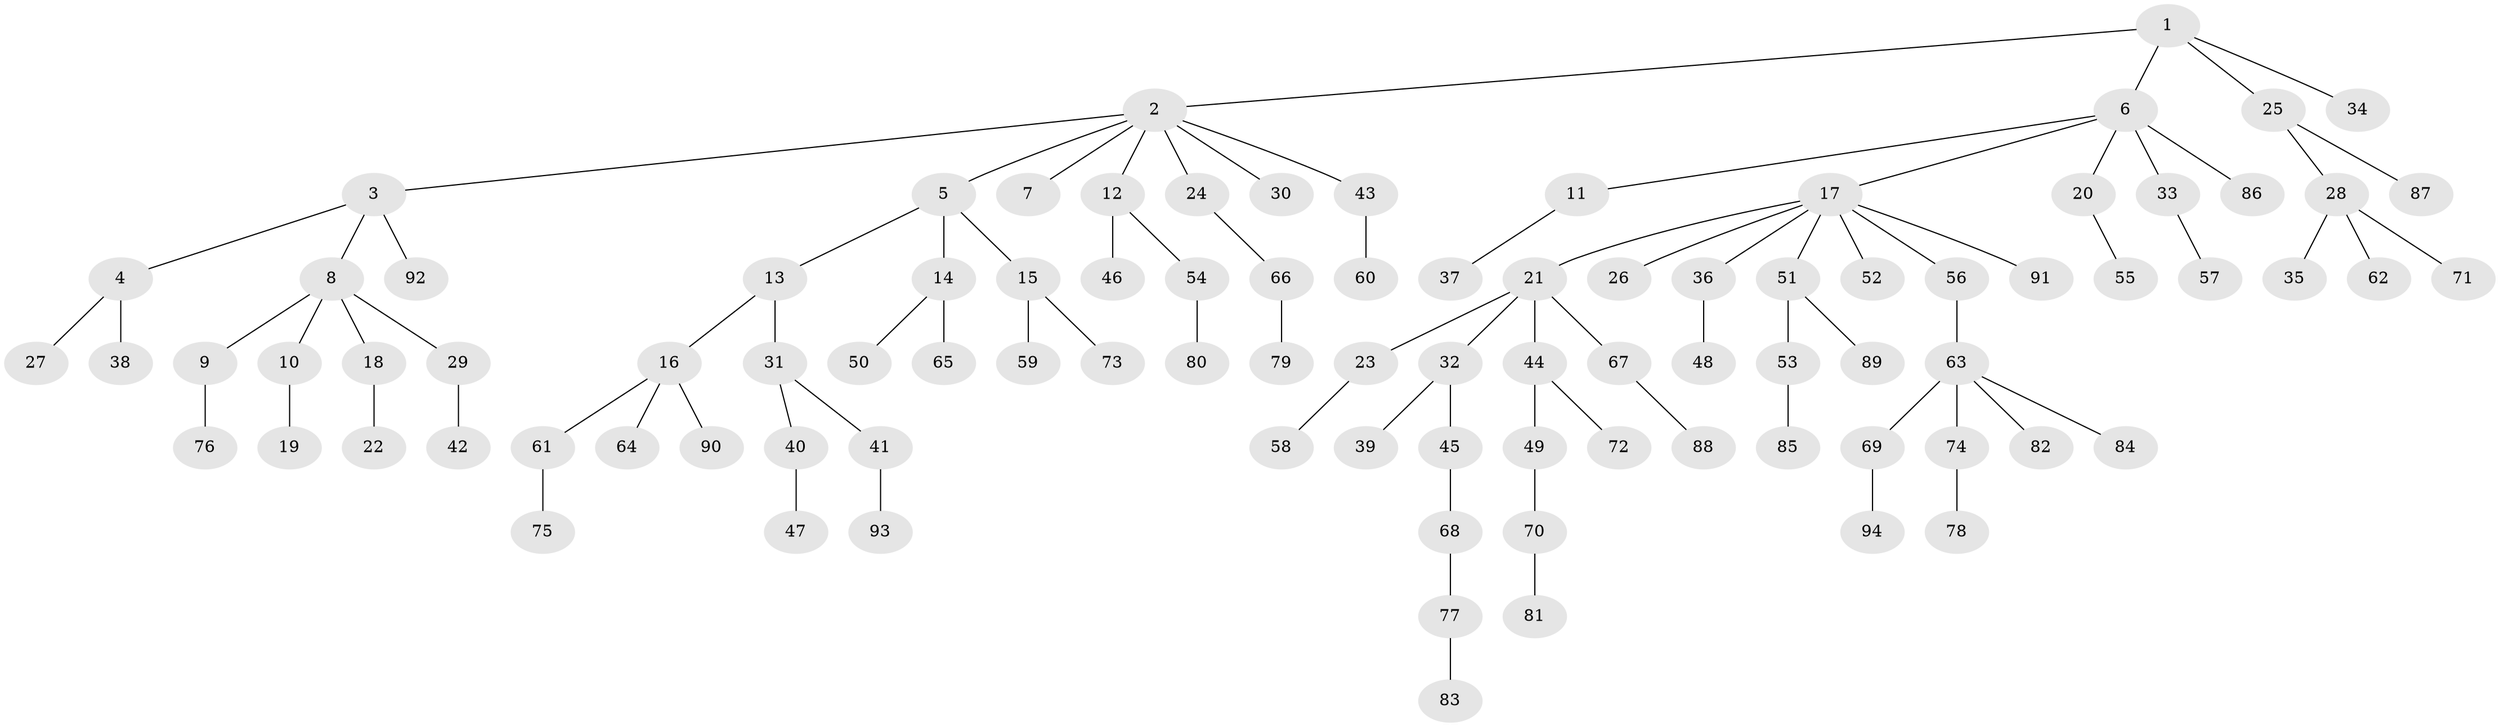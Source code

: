 // coarse degree distribution, {3: 0.0625, 10: 0.015625, 2: 0.171875, 5: 0.046875, 6: 0.03125, 1: 0.625, 4: 0.03125, 7: 0.015625}
// Generated by graph-tools (version 1.1) at 2025/24/03/03/25 07:24:05]
// undirected, 94 vertices, 93 edges
graph export_dot {
graph [start="1"]
  node [color=gray90,style=filled];
  1;
  2;
  3;
  4;
  5;
  6;
  7;
  8;
  9;
  10;
  11;
  12;
  13;
  14;
  15;
  16;
  17;
  18;
  19;
  20;
  21;
  22;
  23;
  24;
  25;
  26;
  27;
  28;
  29;
  30;
  31;
  32;
  33;
  34;
  35;
  36;
  37;
  38;
  39;
  40;
  41;
  42;
  43;
  44;
  45;
  46;
  47;
  48;
  49;
  50;
  51;
  52;
  53;
  54;
  55;
  56;
  57;
  58;
  59;
  60;
  61;
  62;
  63;
  64;
  65;
  66;
  67;
  68;
  69;
  70;
  71;
  72;
  73;
  74;
  75;
  76;
  77;
  78;
  79;
  80;
  81;
  82;
  83;
  84;
  85;
  86;
  87;
  88;
  89;
  90;
  91;
  92;
  93;
  94;
  1 -- 2;
  1 -- 6;
  1 -- 25;
  1 -- 34;
  2 -- 3;
  2 -- 5;
  2 -- 7;
  2 -- 12;
  2 -- 24;
  2 -- 30;
  2 -- 43;
  3 -- 4;
  3 -- 8;
  3 -- 92;
  4 -- 27;
  4 -- 38;
  5 -- 13;
  5 -- 14;
  5 -- 15;
  6 -- 11;
  6 -- 17;
  6 -- 20;
  6 -- 33;
  6 -- 86;
  8 -- 9;
  8 -- 10;
  8 -- 18;
  8 -- 29;
  9 -- 76;
  10 -- 19;
  11 -- 37;
  12 -- 46;
  12 -- 54;
  13 -- 16;
  13 -- 31;
  14 -- 50;
  14 -- 65;
  15 -- 59;
  15 -- 73;
  16 -- 61;
  16 -- 64;
  16 -- 90;
  17 -- 21;
  17 -- 26;
  17 -- 36;
  17 -- 51;
  17 -- 52;
  17 -- 56;
  17 -- 91;
  18 -- 22;
  20 -- 55;
  21 -- 23;
  21 -- 32;
  21 -- 44;
  21 -- 67;
  23 -- 58;
  24 -- 66;
  25 -- 28;
  25 -- 87;
  28 -- 35;
  28 -- 62;
  28 -- 71;
  29 -- 42;
  31 -- 40;
  31 -- 41;
  32 -- 39;
  32 -- 45;
  33 -- 57;
  36 -- 48;
  40 -- 47;
  41 -- 93;
  43 -- 60;
  44 -- 49;
  44 -- 72;
  45 -- 68;
  49 -- 70;
  51 -- 53;
  51 -- 89;
  53 -- 85;
  54 -- 80;
  56 -- 63;
  61 -- 75;
  63 -- 69;
  63 -- 74;
  63 -- 82;
  63 -- 84;
  66 -- 79;
  67 -- 88;
  68 -- 77;
  69 -- 94;
  70 -- 81;
  74 -- 78;
  77 -- 83;
}
